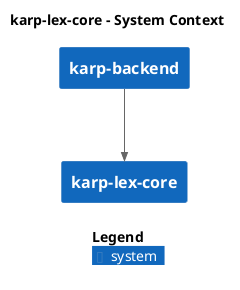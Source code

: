 @startuml
set separator none
title karp-lex-core - System Context

top to bottom direction

!include <C4/C4>
!include <C4/C4_Context>

System(karplexcore, "karp-lex-core", $descr="", $tags="", $link="")
System(karpbackend, "karp-backend", $descr="", $tags="", $link="")

Rel_D(karpbackend, karplexcore, "", $techn="", $tags="", $link="")

SHOW_LEGEND(true)
@enduml